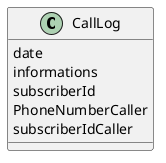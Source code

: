 @startuml


CallLog : date
CallLog : informations
CallLog : subscriberId
CallLog : PhoneNumberCaller
CallLog : subscriberIdCaller

@enduml